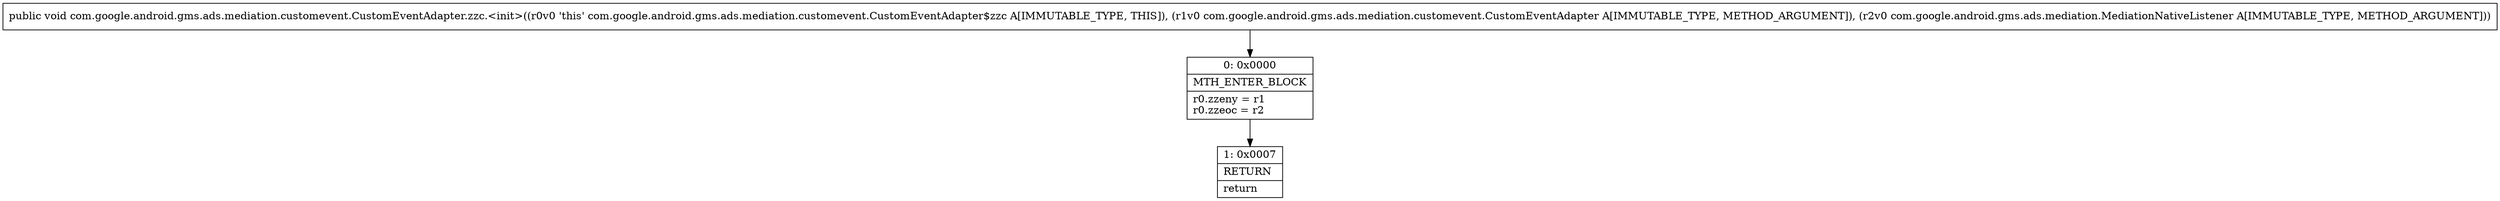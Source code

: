 digraph "CFG forcom.google.android.gms.ads.mediation.customevent.CustomEventAdapter.zzc.\<init\>(Lcom\/google\/android\/gms\/ads\/mediation\/customevent\/CustomEventAdapter;Lcom\/google\/android\/gms\/ads\/mediation\/MediationNativeListener;)V" {
Node_0 [shape=record,label="{0\:\ 0x0000|MTH_ENTER_BLOCK\l|r0.zzeny = r1\lr0.zzeoc = r2\l}"];
Node_1 [shape=record,label="{1\:\ 0x0007|RETURN\l|return\l}"];
MethodNode[shape=record,label="{public void com.google.android.gms.ads.mediation.customevent.CustomEventAdapter.zzc.\<init\>((r0v0 'this' com.google.android.gms.ads.mediation.customevent.CustomEventAdapter$zzc A[IMMUTABLE_TYPE, THIS]), (r1v0 com.google.android.gms.ads.mediation.customevent.CustomEventAdapter A[IMMUTABLE_TYPE, METHOD_ARGUMENT]), (r2v0 com.google.android.gms.ads.mediation.MediationNativeListener A[IMMUTABLE_TYPE, METHOD_ARGUMENT])) }"];
MethodNode -> Node_0;
Node_0 -> Node_1;
}

